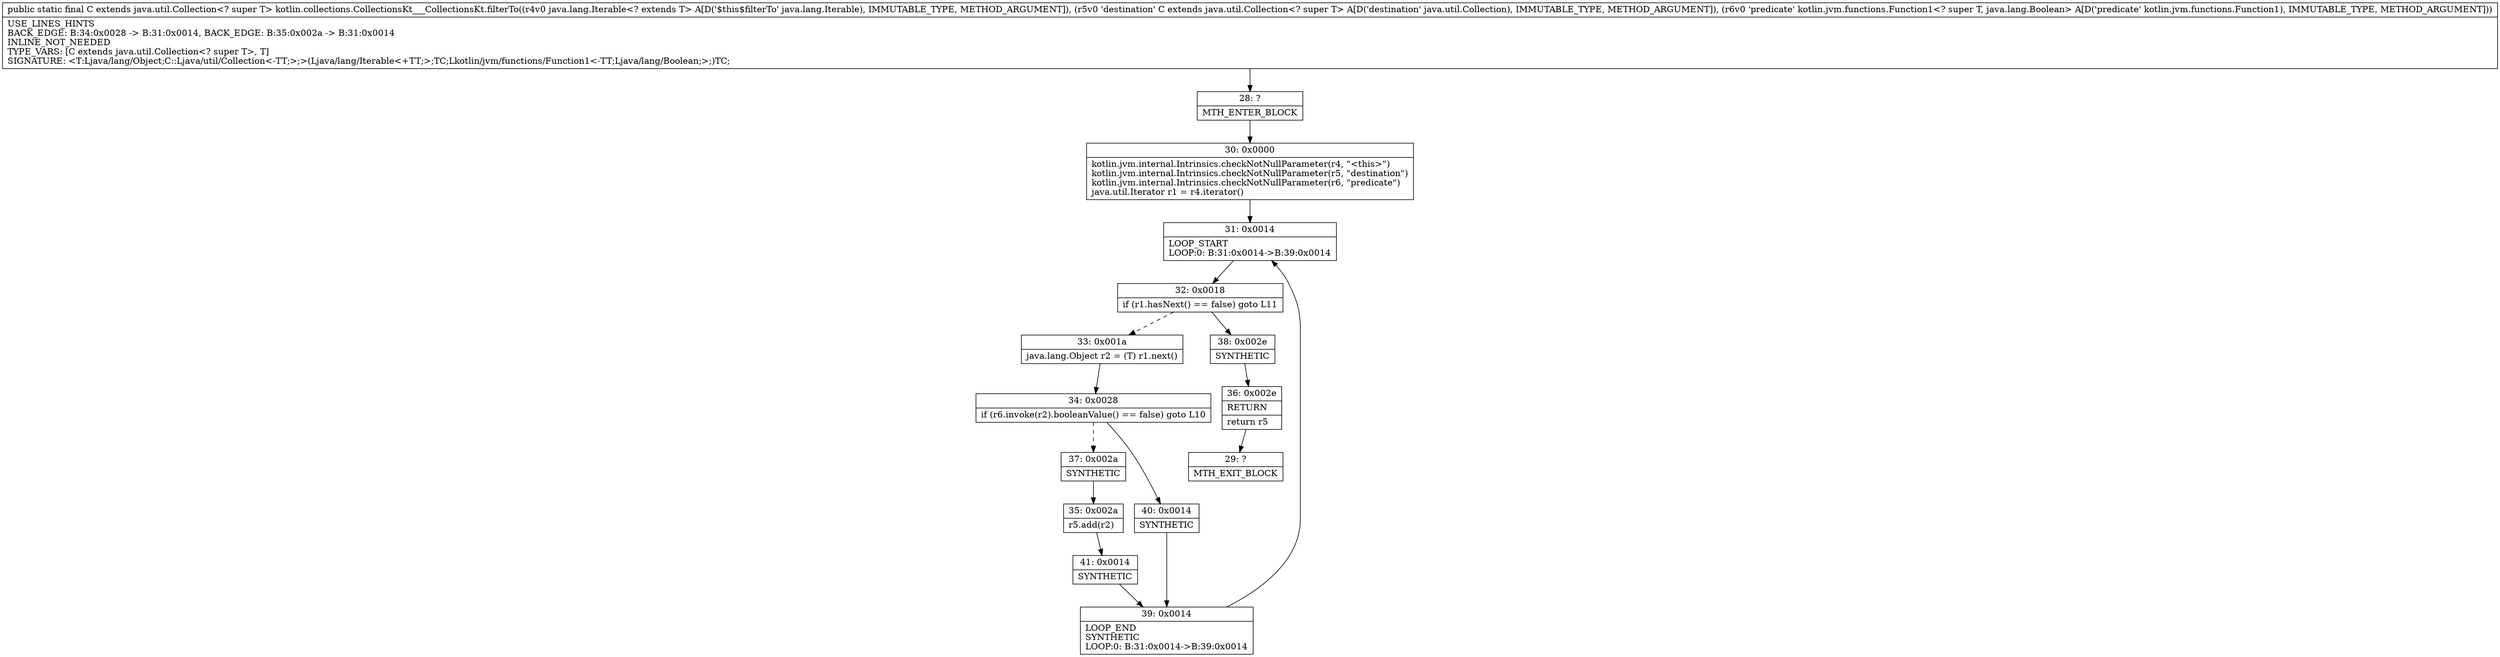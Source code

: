 digraph "CFG forkotlin.collections.CollectionsKt___CollectionsKt.filterTo(Ljava\/lang\/Iterable;Ljava\/util\/Collection;Lkotlin\/jvm\/functions\/Function1;)Ljava\/util\/Collection;" {
Node_28 [shape=record,label="{28\:\ ?|MTH_ENTER_BLOCK\l}"];
Node_30 [shape=record,label="{30\:\ 0x0000|kotlin.jvm.internal.Intrinsics.checkNotNullParameter(r4, \"\<this\>\")\lkotlin.jvm.internal.Intrinsics.checkNotNullParameter(r5, \"destination\")\lkotlin.jvm.internal.Intrinsics.checkNotNullParameter(r6, \"predicate\")\ljava.util.Iterator r1 = r4.iterator()\l}"];
Node_31 [shape=record,label="{31\:\ 0x0014|LOOP_START\lLOOP:0: B:31:0x0014\-\>B:39:0x0014\l}"];
Node_32 [shape=record,label="{32\:\ 0x0018|if (r1.hasNext() == false) goto L11\l}"];
Node_33 [shape=record,label="{33\:\ 0x001a|java.lang.Object r2 = (T) r1.next()\l}"];
Node_34 [shape=record,label="{34\:\ 0x0028|if (r6.invoke(r2).booleanValue() == false) goto L10\l}"];
Node_37 [shape=record,label="{37\:\ 0x002a|SYNTHETIC\l}"];
Node_35 [shape=record,label="{35\:\ 0x002a|r5.add(r2)\l}"];
Node_41 [shape=record,label="{41\:\ 0x0014|SYNTHETIC\l}"];
Node_39 [shape=record,label="{39\:\ 0x0014|LOOP_END\lSYNTHETIC\lLOOP:0: B:31:0x0014\-\>B:39:0x0014\l}"];
Node_40 [shape=record,label="{40\:\ 0x0014|SYNTHETIC\l}"];
Node_38 [shape=record,label="{38\:\ 0x002e|SYNTHETIC\l}"];
Node_36 [shape=record,label="{36\:\ 0x002e|RETURN\l|return r5\l}"];
Node_29 [shape=record,label="{29\:\ ?|MTH_EXIT_BLOCK\l}"];
MethodNode[shape=record,label="{public static final C extends java.util.Collection\<? super T\> kotlin.collections.CollectionsKt___CollectionsKt.filterTo((r4v0 java.lang.Iterable\<? extends T\> A[D('$this$filterTo' java.lang.Iterable), IMMUTABLE_TYPE, METHOD_ARGUMENT]), (r5v0 'destination' C extends java.util.Collection\<? super T\> A[D('destination' java.util.Collection), IMMUTABLE_TYPE, METHOD_ARGUMENT]), (r6v0 'predicate' kotlin.jvm.functions.Function1\<? super T, java.lang.Boolean\> A[D('predicate' kotlin.jvm.functions.Function1), IMMUTABLE_TYPE, METHOD_ARGUMENT]))  | USE_LINES_HINTS\lBACK_EDGE: B:34:0x0028 \-\> B:31:0x0014, BACK_EDGE: B:35:0x002a \-\> B:31:0x0014\lINLINE_NOT_NEEDED\lTYPE_VARS: [C extends java.util.Collection\<? super T\>, T]\lSIGNATURE: \<T:Ljava\/lang\/Object;C::Ljava\/util\/Collection\<\-TT;\>;\>(Ljava\/lang\/Iterable\<+TT;\>;TC;Lkotlin\/jvm\/functions\/Function1\<\-TT;Ljava\/lang\/Boolean;\>;)TC;\l}"];
MethodNode -> Node_28;Node_28 -> Node_30;
Node_30 -> Node_31;
Node_31 -> Node_32;
Node_32 -> Node_33[style=dashed];
Node_32 -> Node_38;
Node_33 -> Node_34;
Node_34 -> Node_37[style=dashed];
Node_34 -> Node_40;
Node_37 -> Node_35;
Node_35 -> Node_41;
Node_41 -> Node_39;
Node_39 -> Node_31;
Node_40 -> Node_39;
Node_38 -> Node_36;
Node_36 -> Node_29;
}

